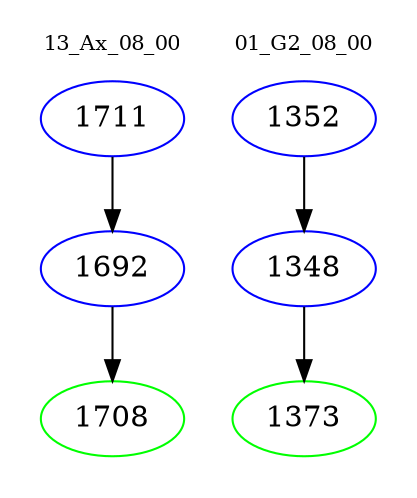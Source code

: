 digraph{
subgraph cluster_0 {
color = white
label = "13_Ax_08_00";
fontsize=10;
T0_1711 [label="1711", color="blue"]
T0_1711 -> T0_1692 [color="black"]
T0_1692 [label="1692", color="blue"]
T0_1692 -> T0_1708 [color="black"]
T0_1708 [label="1708", color="green"]
}
subgraph cluster_1 {
color = white
label = "01_G2_08_00";
fontsize=10;
T1_1352 [label="1352", color="blue"]
T1_1352 -> T1_1348 [color="black"]
T1_1348 [label="1348", color="blue"]
T1_1348 -> T1_1373 [color="black"]
T1_1373 [label="1373", color="green"]
}
}
